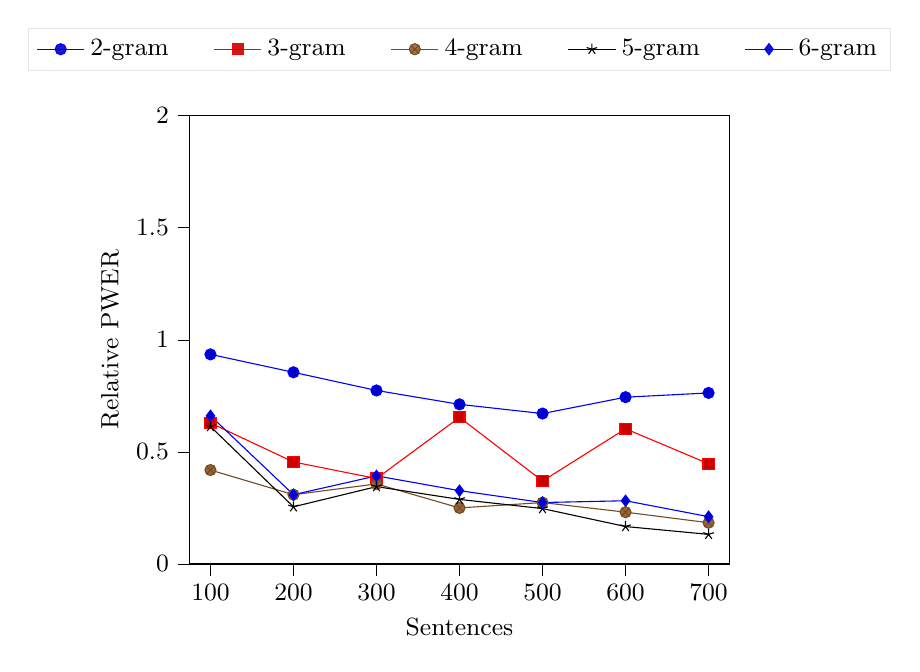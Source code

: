 \begin{tikzpicture}
\small
\begin{axis}[
    legend style={
	at={(0.5,1.1)},
	anchor=south,
	legend columns=-1,
	/tikz/every even column/.append style={column sep=0.5cm}
},
legend style={fill opacity=0.9, draw opacity=1, text opacity=1, draw=white!90.0!black},
tick align=outside,
tick pos=left,
x grid style={white!69.02!black},
xlabel={Sentences},
xmin=75, xmax=725,
xtick style={color=black},
y grid style={white!69.02!black},
ylabel={Relative PWER},
ymin=0, ymax=2,
ytick style={color=black}
]

    \addplot 
table {
	
100 0.935
200 0.855
300 0.774
400 0.712
500 0.671
600 0.744
700 0.763
	
};
\addlegendentry{2-gram}


\addplot 
table {
	
100 0.629
200 0.455
300 0.381
400 0.654
500 0.37
600 0.603
700 0.447
	
};
\addlegendentry{3-gram}


\addplot 
table {
	
100 0.419
200 0.309
300 0.357
400 0.25
500 0.274
600 0.231
700 0.184
	
};
\addlegendentry{4-gram}


\addplot 
table {
	
100 0.613
200 0.255
300 0.345
400 0.288
500 0.247
600 0.167
700 0.132
	
};
\addlegendentry{5-gram}


\addplot 
table {
	
100 0.661
200 0.309
300 0.393
400 0.327
500 0.274
600 0.282
700 0.211
	
};
\addlegendentry{6-gram}

\end{axis}
\end{tikzpicture}
